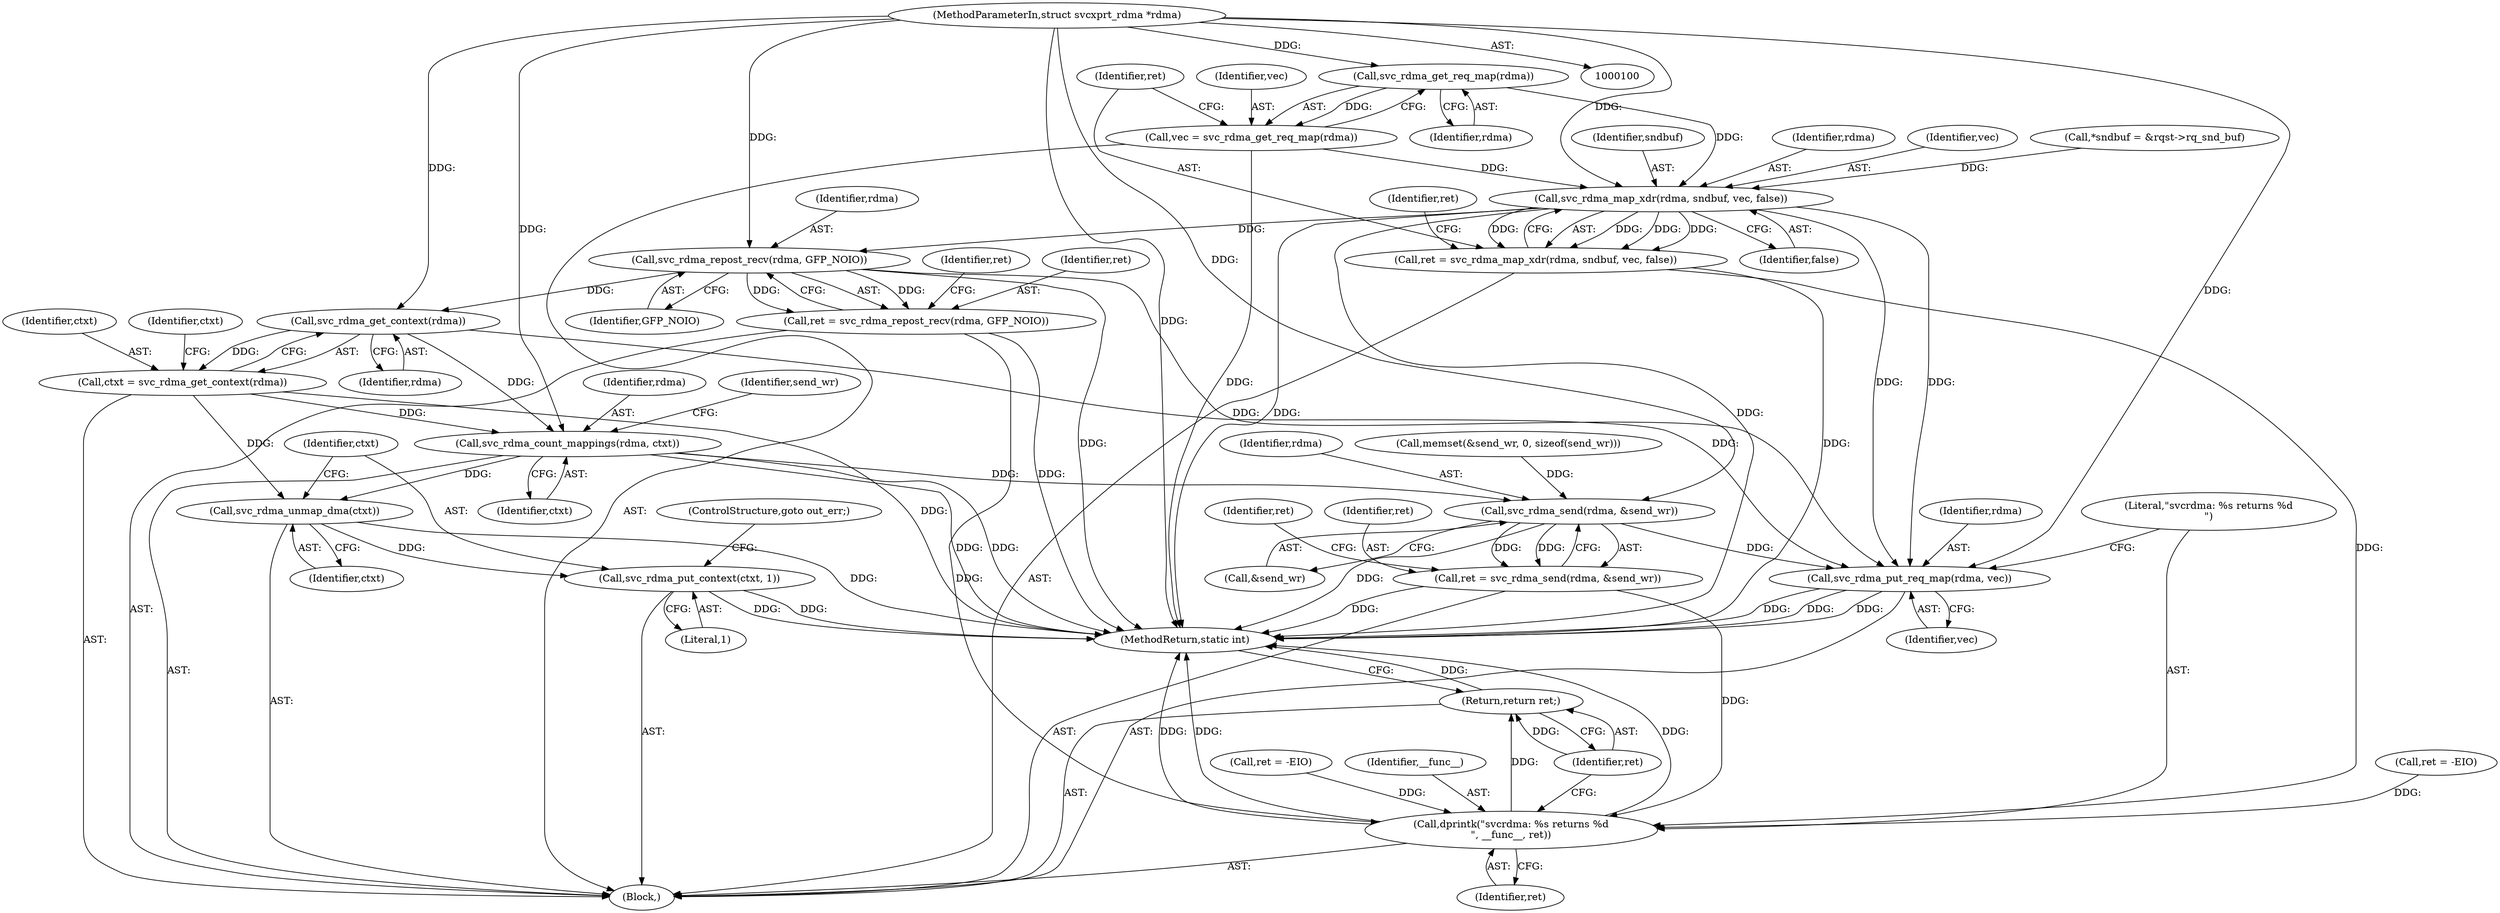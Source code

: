 digraph "1_linux_c70422f760c120480fee4de6c38804c72aa26bc1_22@pointer" {
"1000101" [label="(MethodParameterIn,struct svcxprt_rdma *rdma)"];
"1000117" [label="(Call,svc_rdma_get_req_map(rdma))"];
"1000115" [label="(Call,vec = svc_rdma_get_req_map(rdma))"];
"1000121" [label="(Call,svc_rdma_map_xdr(rdma, sndbuf, vec, false))"];
"1000119" [label="(Call,ret = svc_rdma_map_xdr(rdma, sndbuf, vec, false))"];
"1000293" [label="(Call,dprintk(\"svcrdma: %s returns %d\n\", __func__, ret))"];
"1000297" [label="(Return,return ret;)"];
"1000131" [label="(Call,svc_rdma_repost_recv(rdma, GFP_NOIO))"];
"1000129" [label="(Call,ret = svc_rdma_repost_recv(rdma, GFP_NOIO))"];
"1000139" [label="(Call,svc_rdma_get_context(rdma))"];
"1000137" [label="(Call,ctxt = svc_rdma_get_context(rdma))"];
"1000229" [label="(Call,svc_rdma_count_mappings(rdma, ctxt))"];
"1000277" [label="(Call,svc_rdma_send(rdma, &send_wr))"];
"1000275" [label="(Call,ret = svc_rdma_send(rdma, &send_wr))"];
"1000290" [label="(Call,svc_rdma_put_req_map(rdma, vec))"];
"1000300" [label="(Call,svc_rdma_unmap_dma(ctxt))"];
"1000302" [label="(Call,svc_rdma_put_context(ctxt, 1))"];
"1000278" [label="(Identifier,rdma)"];
"1000292" [label="(Identifier,vec)"];
"1000139" [label="(Call,svc_rdma_get_context(rdma))"];
"1000279" [label="(Call,&send_wr)"];
"1000224" [label="(Call,ret = -EIO)"];
"1000122" [label="(Identifier,rdma)"];
"1000232" [label="(Call,memset(&send_wr, 0, sizeof(send_wr)))"];
"1000294" [label="(Literal,\"svcrdma: %s returns %d\n\")"];
"1000297" [label="(Return,return ret;)"];
"1000130" [label="(Identifier,ret)"];
"1000137" [label="(Call,ctxt = svc_rdma_get_context(rdma))"];
"1000291" [label="(Identifier,rdma)"];
"1000284" [label="(Call,ret = -EIO)"];
"1000301" [label="(Identifier,ctxt)"];
"1000303" [label="(Identifier,ctxt)"];
"1000117" [label="(Call,svc_rdma_get_req_map(rdma))"];
"1000277" [label="(Call,svc_rdma_send(rdma, &send_wr))"];
"1000295" [label="(Identifier,__func__)"];
"1000140" [label="(Identifier,rdma)"];
"1000305" [label="(ControlStructure,goto out_err;)"];
"1000120" [label="(Identifier,ret)"];
"1000101" [label="(MethodParameterIn,struct svcxprt_rdma *rdma)"];
"1000118" [label="(Identifier,rdma)"];
"1000290" [label="(Call,svc_rdma_put_req_map(rdma, vec))"];
"1000119" [label="(Call,ret = svc_rdma_map_xdr(rdma, sndbuf, vec, false))"];
"1000135" [label="(Identifier,ret)"];
"1000138" [label="(Identifier,ctxt)"];
"1000298" [label="(Identifier,ret)"];
"1000230" [label="(Identifier,rdma)"];
"1000124" [label="(Identifier,vec)"];
"1000129" [label="(Call,ret = svc_rdma_repost_recv(rdma, GFP_NOIO))"];
"1000300" [label="(Call,svc_rdma_unmap_dma(ctxt))"];
"1000229" [label="(Call,svc_rdma_count_mappings(rdma, ctxt))"];
"1000133" [label="(Identifier,GFP_NOIO)"];
"1000131" [label="(Call,svc_rdma_repost_recv(rdma, GFP_NOIO))"];
"1000125" [label="(Identifier,false)"];
"1000127" [label="(Identifier,ret)"];
"1000293" [label="(Call,dprintk(\"svcrdma: %s returns %d\n\", __func__, ret))"];
"1000304" [label="(Literal,1)"];
"1000103" [label="(Block,)"];
"1000275" [label="(Call,ret = svc_rdma_send(rdma, &send_wr))"];
"1000282" [label="(Identifier,ret)"];
"1000116" [label="(Identifier,vec)"];
"1000115" [label="(Call,vec = svc_rdma_get_req_map(rdma))"];
"1000306" [label="(MethodReturn,static int)"];
"1000132" [label="(Identifier,rdma)"];
"1000231" [label="(Identifier,ctxt)"];
"1000276" [label="(Identifier,ret)"];
"1000234" [label="(Identifier,send_wr)"];
"1000105" [label="(Call,*sndbuf = &rqst->rq_snd_buf)"];
"1000121" [label="(Call,svc_rdma_map_xdr(rdma, sndbuf, vec, false))"];
"1000302" [label="(Call,svc_rdma_put_context(ctxt, 1))"];
"1000144" [label="(Identifier,ctxt)"];
"1000123" [label="(Identifier,sndbuf)"];
"1000296" [label="(Identifier,ret)"];
"1000101" -> "1000100"  [label="AST: "];
"1000101" -> "1000306"  [label="DDG: "];
"1000101" -> "1000117"  [label="DDG: "];
"1000101" -> "1000121"  [label="DDG: "];
"1000101" -> "1000131"  [label="DDG: "];
"1000101" -> "1000139"  [label="DDG: "];
"1000101" -> "1000229"  [label="DDG: "];
"1000101" -> "1000277"  [label="DDG: "];
"1000101" -> "1000290"  [label="DDG: "];
"1000117" -> "1000115"  [label="AST: "];
"1000117" -> "1000118"  [label="CFG: "];
"1000118" -> "1000117"  [label="AST: "];
"1000115" -> "1000117"  [label="CFG: "];
"1000117" -> "1000115"  [label="DDG: "];
"1000117" -> "1000121"  [label="DDG: "];
"1000115" -> "1000103"  [label="AST: "];
"1000116" -> "1000115"  [label="AST: "];
"1000120" -> "1000115"  [label="CFG: "];
"1000115" -> "1000306"  [label="DDG: "];
"1000115" -> "1000121"  [label="DDG: "];
"1000121" -> "1000119"  [label="AST: "];
"1000121" -> "1000125"  [label="CFG: "];
"1000122" -> "1000121"  [label="AST: "];
"1000123" -> "1000121"  [label="AST: "];
"1000124" -> "1000121"  [label="AST: "];
"1000125" -> "1000121"  [label="AST: "];
"1000119" -> "1000121"  [label="CFG: "];
"1000121" -> "1000306"  [label="DDG: "];
"1000121" -> "1000306"  [label="DDG: "];
"1000121" -> "1000119"  [label="DDG: "];
"1000121" -> "1000119"  [label="DDG: "];
"1000121" -> "1000119"  [label="DDG: "];
"1000121" -> "1000119"  [label="DDG: "];
"1000105" -> "1000121"  [label="DDG: "];
"1000121" -> "1000131"  [label="DDG: "];
"1000121" -> "1000290"  [label="DDG: "];
"1000121" -> "1000290"  [label="DDG: "];
"1000119" -> "1000103"  [label="AST: "];
"1000120" -> "1000119"  [label="AST: "];
"1000127" -> "1000119"  [label="CFG: "];
"1000119" -> "1000306"  [label="DDG: "];
"1000119" -> "1000293"  [label="DDG: "];
"1000293" -> "1000103"  [label="AST: "];
"1000293" -> "1000296"  [label="CFG: "];
"1000294" -> "1000293"  [label="AST: "];
"1000295" -> "1000293"  [label="AST: "];
"1000296" -> "1000293"  [label="AST: "];
"1000298" -> "1000293"  [label="CFG: "];
"1000293" -> "1000306"  [label="DDG: "];
"1000293" -> "1000306"  [label="DDG: "];
"1000293" -> "1000306"  [label="DDG: "];
"1000129" -> "1000293"  [label="DDG: "];
"1000224" -> "1000293"  [label="DDG: "];
"1000284" -> "1000293"  [label="DDG: "];
"1000275" -> "1000293"  [label="DDG: "];
"1000293" -> "1000297"  [label="DDG: "];
"1000297" -> "1000103"  [label="AST: "];
"1000297" -> "1000298"  [label="CFG: "];
"1000298" -> "1000297"  [label="AST: "];
"1000306" -> "1000297"  [label="CFG: "];
"1000297" -> "1000306"  [label="DDG: "];
"1000298" -> "1000297"  [label="DDG: "];
"1000131" -> "1000129"  [label="AST: "];
"1000131" -> "1000133"  [label="CFG: "];
"1000132" -> "1000131"  [label="AST: "];
"1000133" -> "1000131"  [label="AST: "];
"1000129" -> "1000131"  [label="CFG: "];
"1000131" -> "1000306"  [label="DDG: "];
"1000131" -> "1000129"  [label="DDG: "];
"1000131" -> "1000129"  [label="DDG: "];
"1000131" -> "1000139"  [label="DDG: "];
"1000131" -> "1000290"  [label="DDG: "];
"1000129" -> "1000103"  [label="AST: "];
"1000130" -> "1000129"  [label="AST: "];
"1000135" -> "1000129"  [label="CFG: "];
"1000129" -> "1000306"  [label="DDG: "];
"1000139" -> "1000137"  [label="AST: "];
"1000139" -> "1000140"  [label="CFG: "];
"1000140" -> "1000139"  [label="AST: "];
"1000137" -> "1000139"  [label="CFG: "];
"1000139" -> "1000137"  [label="DDG: "];
"1000139" -> "1000229"  [label="DDG: "];
"1000139" -> "1000290"  [label="DDG: "];
"1000137" -> "1000103"  [label="AST: "];
"1000138" -> "1000137"  [label="AST: "];
"1000144" -> "1000137"  [label="CFG: "];
"1000137" -> "1000306"  [label="DDG: "];
"1000137" -> "1000229"  [label="DDG: "];
"1000137" -> "1000300"  [label="DDG: "];
"1000229" -> "1000103"  [label="AST: "];
"1000229" -> "1000231"  [label="CFG: "];
"1000230" -> "1000229"  [label="AST: "];
"1000231" -> "1000229"  [label="AST: "];
"1000234" -> "1000229"  [label="CFG: "];
"1000229" -> "1000306"  [label="DDG: "];
"1000229" -> "1000306"  [label="DDG: "];
"1000229" -> "1000277"  [label="DDG: "];
"1000229" -> "1000300"  [label="DDG: "];
"1000277" -> "1000275"  [label="AST: "];
"1000277" -> "1000279"  [label="CFG: "];
"1000278" -> "1000277"  [label="AST: "];
"1000279" -> "1000277"  [label="AST: "];
"1000275" -> "1000277"  [label="CFG: "];
"1000277" -> "1000306"  [label="DDG: "];
"1000277" -> "1000275"  [label="DDG: "];
"1000277" -> "1000275"  [label="DDG: "];
"1000232" -> "1000277"  [label="DDG: "];
"1000277" -> "1000290"  [label="DDG: "];
"1000275" -> "1000103"  [label="AST: "];
"1000276" -> "1000275"  [label="AST: "];
"1000282" -> "1000275"  [label="CFG: "];
"1000275" -> "1000306"  [label="DDG: "];
"1000290" -> "1000103"  [label="AST: "];
"1000290" -> "1000292"  [label="CFG: "];
"1000291" -> "1000290"  [label="AST: "];
"1000292" -> "1000290"  [label="AST: "];
"1000294" -> "1000290"  [label="CFG: "];
"1000290" -> "1000306"  [label="DDG: "];
"1000290" -> "1000306"  [label="DDG: "];
"1000290" -> "1000306"  [label="DDG: "];
"1000300" -> "1000103"  [label="AST: "];
"1000300" -> "1000301"  [label="CFG: "];
"1000301" -> "1000300"  [label="AST: "];
"1000303" -> "1000300"  [label="CFG: "];
"1000300" -> "1000306"  [label="DDG: "];
"1000300" -> "1000302"  [label="DDG: "];
"1000302" -> "1000103"  [label="AST: "];
"1000302" -> "1000304"  [label="CFG: "];
"1000303" -> "1000302"  [label="AST: "];
"1000304" -> "1000302"  [label="AST: "];
"1000305" -> "1000302"  [label="CFG: "];
"1000302" -> "1000306"  [label="DDG: "];
"1000302" -> "1000306"  [label="DDG: "];
}
